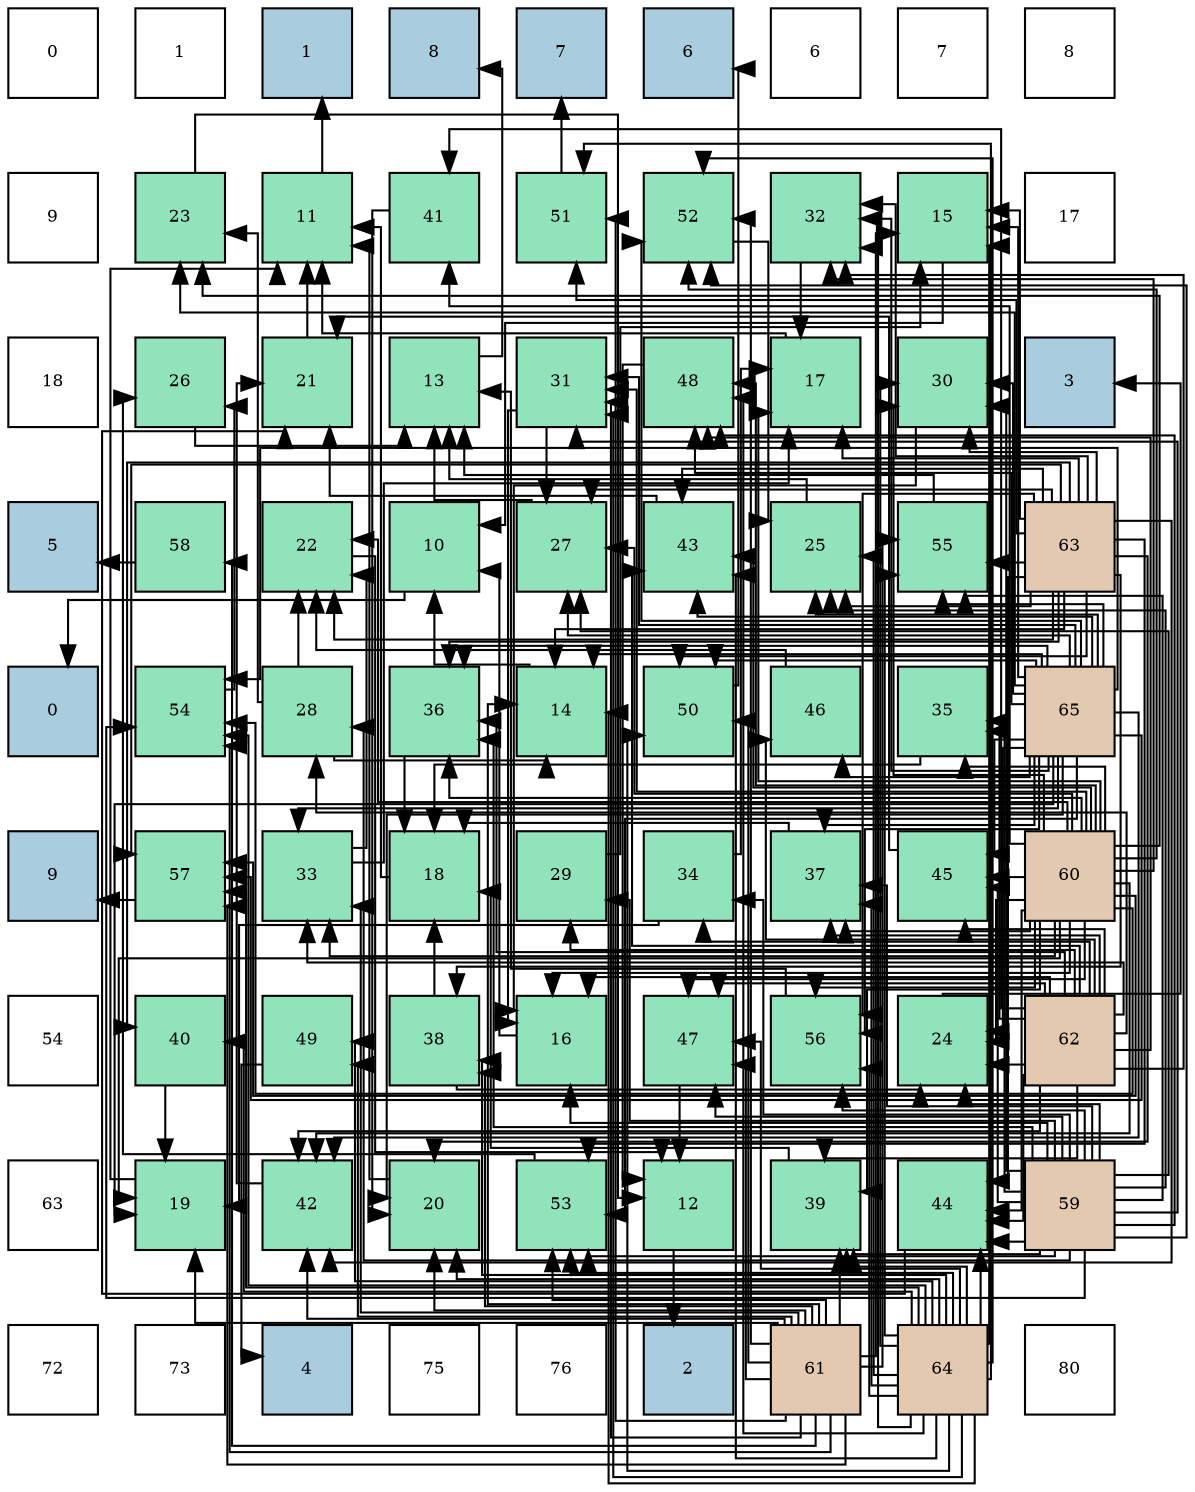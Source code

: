 digraph layout{
 rankdir=TB;
 splines=ortho;
 node [style=filled shape=square fixedsize=true width=0.6];
0[label="0", fontsize=8, fillcolor="#ffffff"];
1[label="1", fontsize=8, fillcolor="#ffffff"];
2[label="1", fontsize=8, fillcolor="#a9ccde"];
3[label="8", fontsize=8, fillcolor="#a9ccde"];
4[label="7", fontsize=8, fillcolor="#a9ccde"];
5[label="6", fontsize=8, fillcolor="#a9ccde"];
6[label="6", fontsize=8, fillcolor="#ffffff"];
7[label="7", fontsize=8, fillcolor="#ffffff"];
8[label="8", fontsize=8, fillcolor="#ffffff"];
9[label="9", fontsize=8, fillcolor="#ffffff"];
10[label="23", fontsize=8, fillcolor="#91e3bb"];
11[label="11", fontsize=8, fillcolor="#91e3bb"];
12[label="41", fontsize=8, fillcolor="#91e3bb"];
13[label="51", fontsize=8, fillcolor="#91e3bb"];
14[label="52", fontsize=8, fillcolor="#91e3bb"];
15[label="32", fontsize=8, fillcolor="#91e3bb"];
16[label="15", fontsize=8, fillcolor="#91e3bb"];
17[label="17", fontsize=8, fillcolor="#ffffff"];
18[label="18", fontsize=8, fillcolor="#ffffff"];
19[label="26", fontsize=8, fillcolor="#91e3bb"];
20[label="21", fontsize=8, fillcolor="#91e3bb"];
21[label="13", fontsize=8, fillcolor="#91e3bb"];
22[label="31", fontsize=8, fillcolor="#91e3bb"];
23[label="48", fontsize=8, fillcolor="#91e3bb"];
24[label="17", fontsize=8, fillcolor="#91e3bb"];
25[label="30", fontsize=8, fillcolor="#91e3bb"];
26[label="3", fontsize=8, fillcolor="#a9ccde"];
27[label="5", fontsize=8, fillcolor="#a9ccde"];
28[label="58", fontsize=8, fillcolor="#91e3bb"];
29[label="22", fontsize=8, fillcolor="#91e3bb"];
30[label="10", fontsize=8, fillcolor="#91e3bb"];
31[label="27", fontsize=8, fillcolor="#91e3bb"];
32[label="43", fontsize=8, fillcolor="#91e3bb"];
33[label="25", fontsize=8, fillcolor="#91e3bb"];
34[label="55", fontsize=8, fillcolor="#91e3bb"];
35[label="63", fontsize=8, fillcolor="#e3c9af"];
36[label="0", fontsize=8, fillcolor="#a9ccde"];
37[label="54", fontsize=8, fillcolor="#91e3bb"];
38[label="28", fontsize=8, fillcolor="#91e3bb"];
39[label="36", fontsize=8, fillcolor="#91e3bb"];
40[label="14", fontsize=8, fillcolor="#91e3bb"];
41[label="50", fontsize=8, fillcolor="#91e3bb"];
42[label="46", fontsize=8, fillcolor="#91e3bb"];
43[label="35", fontsize=8, fillcolor="#91e3bb"];
44[label="65", fontsize=8, fillcolor="#e3c9af"];
45[label="9", fontsize=8, fillcolor="#a9ccde"];
46[label="57", fontsize=8, fillcolor="#91e3bb"];
47[label="33", fontsize=8, fillcolor="#91e3bb"];
48[label="18", fontsize=8, fillcolor="#91e3bb"];
49[label="29", fontsize=8, fillcolor="#91e3bb"];
50[label="34", fontsize=8, fillcolor="#91e3bb"];
51[label="37", fontsize=8, fillcolor="#91e3bb"];
52[label="45", fontsize=8, fillcolor="#91e3bb"];
53[label="60", fontsize=8, fillcolor="#e3c9af"];
54[label="54", fontsize=8, fillcolor="#ffffff"];
55[label="40", fontsize=8, fillcolor="#91e3bb"];
56[label="49", fontsize=8, fillcolor="#91e3bb"];
57[label="38", fontsize=8, fillcolor="#91e3bb"];
58[label="16", fontsize=8, fillcolor="#91e3bb"];
59[label="47", fontsize=8, fillcolor="#91e3bb"];
60[label="56", fontsize=8, fillcolor="#91e3bb"];
61[label="24", fontsize=8, fillcolor="#91e3bb"];
62[label="62", fontsize=8, fillcolor="#e3c9af"];
63[label="63", fontsize=8, fillcolor="#ffffff"];
64[label="19", fontsize=8, fillcolor="#91e3bb"];
65[label="42", fontsize=8, fillcolor="#91e3bb"];
66[label="20", fontsize=8, fillcolor="#91e3bb"];
67[label="53", fontsize=8, fillcolor="#91e3bb"];
68[label="12", fontsize=8, fillcolor="#91e3bb"];
69[label="39", fontsize=8, fillcolor="#91e3bb"];
70[label="44", fontsize=8, fillcolor="#91e3bb"];
71[label="59", fontsize=8, fillcolor="#e3c9af"];
72[label="72", fontsize=8, fillcolor="#ffffff"];
73[label="73", fontsize=8, fillcolor="#ffffff"];
74[label="4", fontsize=8, fillcolor="#a9ccde"];
75[label="75", fontsize=8, fillcolor="#ffffff"];
76[label="76", fontsize=8, fillcolor="#ffffff"];
77[label="2", fontsize=8, fillcolor="#a9ccde"];
78[label="61", fontsize=8, fillcolor="#e3c9af"];
79[label="64", fontsize=8, fillcolor="#e3c9af"];
80[label="80", fontsize=8, fillcolor="#ffffff"];
edge [constraint=false, style=vis];30 -> 36;
11 -> 2;
68 -> 77;
21 -> 3;
40 -> 30;
16 -> 30;
58 -> 30;
24 -> 11;
48 -> 11;
64 -> 11;
66 -> 11;
20 -> 11;
29 -> 68;
10 -> 68;
61 -> 26;
33 -> 21;
19 -> 21;
31 -> 21;
38 -> 40;
38 -> 29;
38 -> 10;
49 -> 16;
25 -> 58;
22 -> 58;
22 -> 31;
15 -> 24;
47 -> 24;
47 -> 29;
50 -> 24;
50 -> 64;
43 -> 48;
39 -> 48;
51 -> 48;
57 -> 48;
57 -> 61;
69 -> 48;
55 -> 64;
12 -> 66;
65 -> 20;
32 -> 20;
70 -> 20;
52 -> 20;
42 -> 29;
59 -> 68;
23 -> 68;
56 -> 74;
41 -> 5;
13 -> 4;
14 -> 33;
67 -> 19;
37 -> 19;
34 -> 21;
60 -> 21;
46 -> 45;
28 -> 27;
71 -> 58;
71 -> 61;
71 -> 33;
71 -> 31;
71 -> 38;
71 -> 49;
71 -> 25;
71 -> 22;
71 -> 50;
71 -> 43;
71 -> 39;
71 -> 51;
71 -> 69;
71 -> 70;
71 -> 52;
71 -> 59;
71 -> 23;
71 -> 14;
71 -> 67;
71 -> 37;
71 -> 34;
71 -> 60;
53 -> 58;
53 -> 24;
53 -> 64;
53 -> 29;
53 -> 10;
53 -> 61;
53 -> 31;
53 -> 25;
53 -> 22;
53 -> 15;
53 -> 47;
53 -> 43;
53 -> 39;
53 -> 51;
53 -> 69;
53 -> 12;
53 -> 65;
53 -> 32;
53 -> 70;
53 -> 52;
53 -> 59;
53 -> 23;
53 -> 14;
53 -> 37;
53 -> 60;
53 -> 46;
78 -> 40;
78 -> 16;
78 -> 64;
78 -> 66;
78 -> 22;
78 -> 47;
78 -> 57;
78 -> 69;
78 -> 65;
78 -> 59;
78 -> 56;
78 -> 41;
78 -> 13;
78 -> 14;
78 -> 67;
78 -> 37;
78 -> 34;
78 -> 46;
78 -> 28;
62 -> 58;
62 -> 61;
62 -> 38;
62 -> 49;
62 -> 15;
62 -> 47;
62 -> 50;
62 -> 43;
62 -> 39;
62 -> 51;
62 -> 69;
62 -> 12;
62 -> 65;
62 -> 32;
62 -> 70;
62 -> 52;
62 -> 42;
62 -> 59;
62 -> 23;
35 -> 40;
35 -> 16;
35 -> 24;
35 -> 66;
35 -> 29;
35 -> 33;
35 -> 31;
35 -> 25;
35 -> 15;
35 -> 39;
35 -> 57;
35 -> 55;
35 -> 65;
35 -> 32;
35 -> 70;
35 -> 41;
35 -> 13;
35 -> 67;
35 -> 34;
35 -> 60;
35 -> 46;
79 -> 40;
79 -> 16;
79 -> 66;
79 -> 33;
79 -> 25;
79 -> 22;
79 -> 15;
79 -> 51;
79 -> 57;
79 -> 69;
79 -> 55;
79 -> 32;
79 -> 70;
79 -> 59;
79 -> 23;
79 -> 56;
79 -> 41;
79 -> 13;
79 -> 14;
79 -> 67;
79 -> 37;
79 -> 34;
79 -> 60;
79 -> 46;
44 -> 40;
44 -> 16;
44 -> 64;
44 -> 66;
44 -> 10;
44 -> 61;
44 -> 33;
44 -> 31;
44 -> 25;
44 -> 22;
44 -> 15;
44 -> 47;
44 -> 39;
44 -> 51;
44 -> 65;
44 -> 32;
44 -> 52;
44 -> 42;
44 -> 23;
44 -> 41;
44 -> 14;
44 -> 67;
44 -> 37;
44 -> 34;
44 -> 60;
44 -> 46;
edge [constraint=true, style=invis];
0 -> 9 -> 18 -> 27 -> 36 -> 45 -> 54 -> 63 -> 72;
1 -> 10 -> 19 -> 28 -> 37 -> 46 -> 55 -> 64 -> 73;
2 -> 11 -> 20 -> 29 -> 38 -> 47 -> 56 -> 65 -> 74;
3 -> 12 -> 21 -> 30 -> 39 -> 48 -> 57 -> 66 -> 75;
4 -> 13 -> 22 -> 31 -> 40 -> 49 -> 58 -> 67 -> 76;
5 -> 14 -> 23 -> 32 -> 41 -> 50 -> 59 -> 68 -> 77;
6 -> 15 -> 24 -> 33 -> 42 -> 51 -> 60 -> 69 -> 78;
7 -> 16 -> 25 -> 34 -> 43 -> 52 -> 61 -> 70 -> 79;
8 -> 17 -> 26 -> 35 -> 44 -> 53 -> 62 -> 71 -> 80;
rank = same {0 -> 1 -> 2 -> 3 -> 4 -> 5 -> 6 -> 7 -> 8};
rank = same {9 -> 10 -> 11 -> 12 -> 13 -> 14 -> 15 -> 16 -> 17};
rank = same {18 -> 19 -> 20 -> 21 -> 22 -> 23 -> 24 -> 25 -> 26};
rank = same {27 -> 28 -> 29 -> 30 -> 31 -> 32 -> 33 -> 34 -> 35};
rank = same {36 -> 37 -> 38 -> 39 -> 40 -> 41 -> 42 -> 43 -> 44};
rank = same {45 -> 46 -> 47 -> 48 -> 49 -> 50 -> 51 -> 52 -> 53};
rank = same {54 -> 55 -> 56 -> 57 -> 58 -> 59 -> 60 -> 61 -> 62};
rank = same {63 -> 64 -> 65 -> 66 -> 67 -> 68 -> 69 -> 70 -> 71};
rank = same {72 -> 73 -> 74 -> 75 -> 76 -> 77 -> 78 -> 79 -> 80};
}